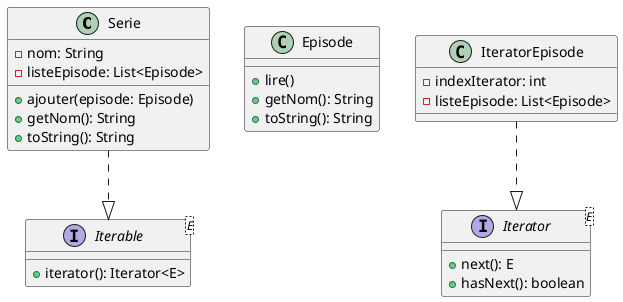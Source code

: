 @startuml Iterator

class Serie {
    - nom: String
    - listeEpisode: List<Episode>
    + ajouter(episode: Episode)
    + getNom(): String
    + toString(): String
}

class Episode {
    + lire()
    + getNom(): String
    + toString(): String
}

class IteratorEpisode {
    - indexIterator: int
    - listeEpisode: List<Episode>
}

interface Iterator<E> {
    + next(): E
    + hasNext(): boolean
}

interface Iterable<E> {
    + iterator(): Iterator<E>
}

Serie..|>Iterable

IteratorEpisode..|>Iterator

@enduml